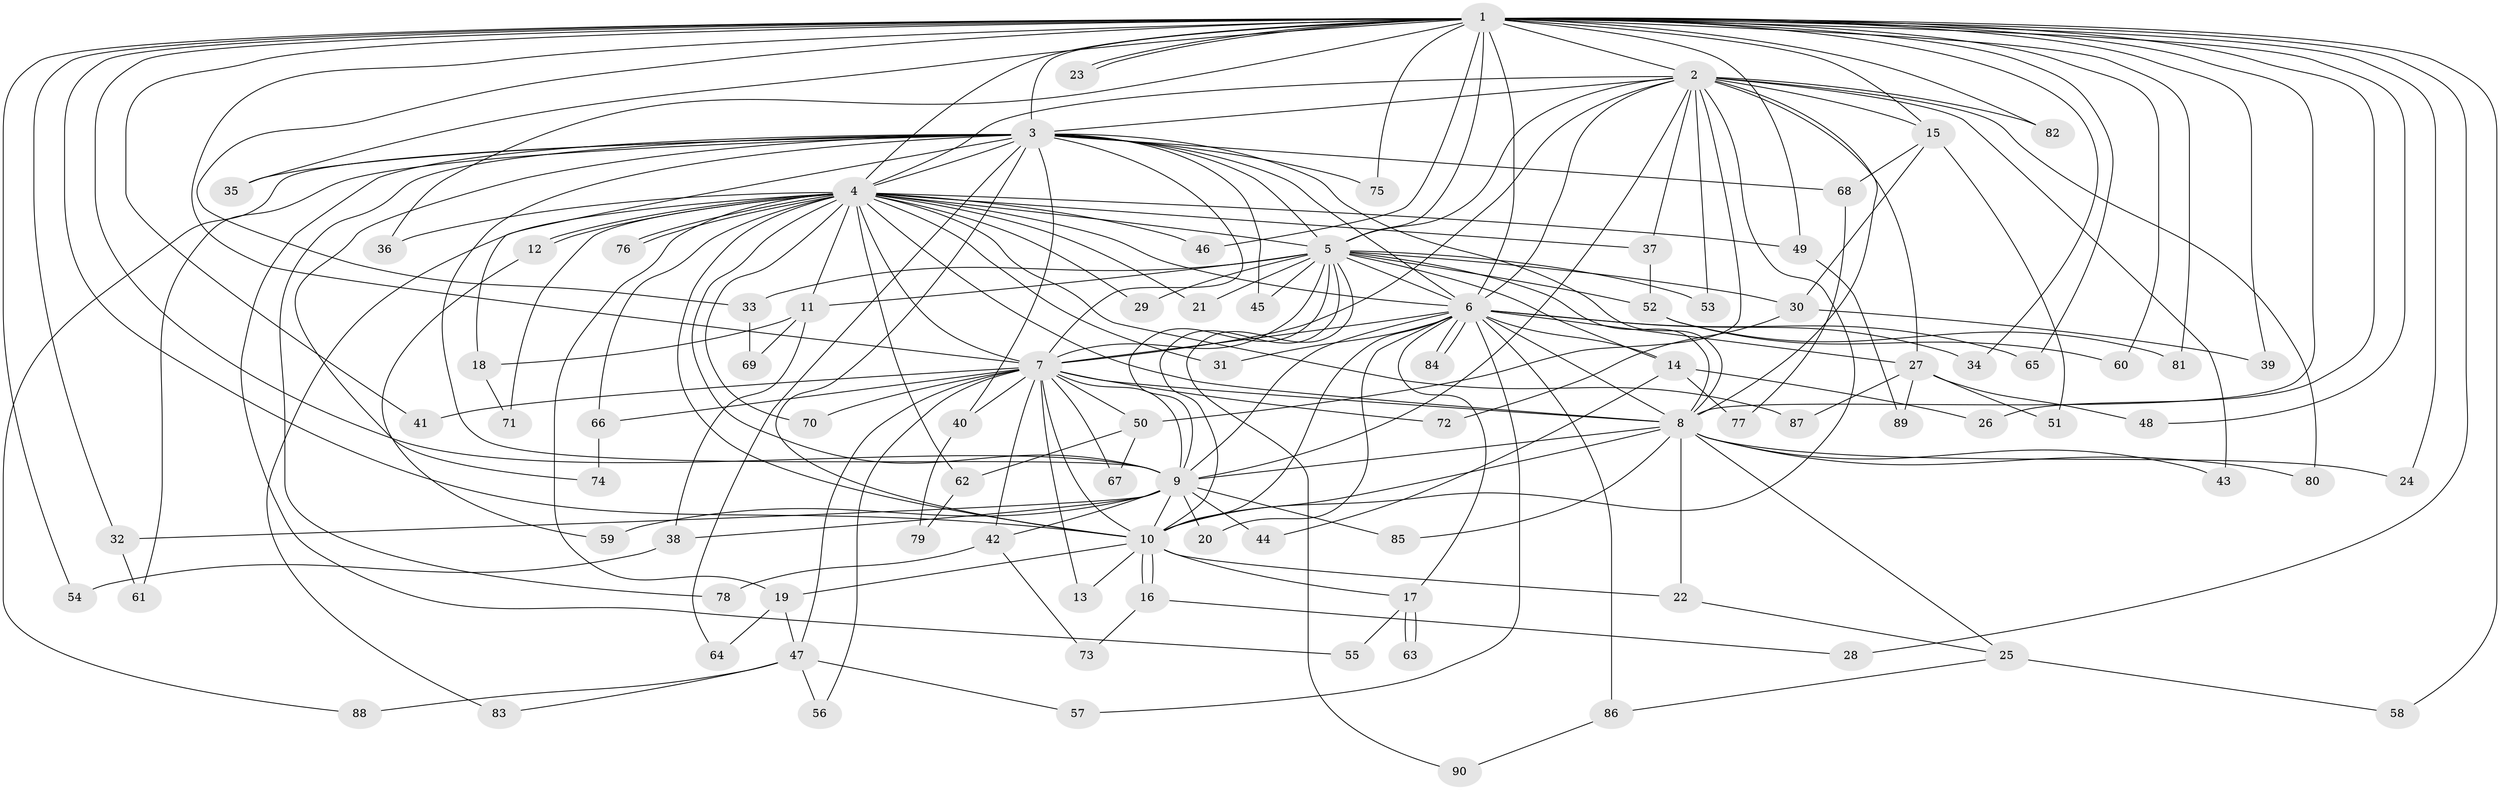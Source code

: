 // coarse degree distribution, {2: 0.10714285714285714, 15: 0.07142857142857142, 5: 0.14285714285714285, 3: 0.17857142857142858, 13: 0.07142857142857142, 4: 0.14285714285714285, 12: 0.07142857142857142, 1: 0.10714285714285714, 6: 0.03571428571428571, 17: 0.03571428571428571, 11: 0.03571428571428571}
// Generated by graph-tools (version 1.1) at 2025/36/03/04/25 23:36:36]
// undirected, 90 vertices, 205 edges
graph export_dot {
  node [color=gray90,style=filled];
  1;
  2;
  3;
  4;
  5;
  6;
  7;
  8;
  9;
  10;
  11;
  12;
  13;
  14;
  15;
  16;
  17;
  18;
  19;
  20;
  21;
  22;
  23;
  24;
  25;
  26;
  27;
  28;
  29;
  30;
  31;
  32;
  33;
  34;
  35;
  36;
  37;
  38;
  39;
  40;
  41;
  42;
  43;
  44;
  45;
  46;
  47;
  48;
  49;
  50;
  51;
  52;
  53;
  54;
  55;
  56;
  57;
  58;
  59;
  60;
  61;
  62;
  63;
  64;
  65;
  66;
  67;
  68;
  69;
  70;
  71;
  72;
  73;
  74;
  75;
  76;
  77;
  78;
  79;
  80;
  81;
  82;
  83;
  84;
  85;
  86;
  87;
  88;
  89;
  90;
  1 -- 2;
  1 -- 3;
  1 -- 4;
  1 -- 5;
  1 -- 6;
  1 -- 7;
  1 -- 8;
  1 -- 9;
  1 -- 10;
  1 -- 15;
  1 -- 23;
  1 -- 23;
  1 -- 24;
  1 -- 26;
  1 -- 28;
  1 -- 32;
  1 -- 33;
  1 -- 34;
  1 -- 35;
  1 -- 36;
  1 -- 39;
  1 -- 41;
  1 -- 46;
  1 -- 48;
  1 -- 49;
  1 -- 54;
  1 -- 58;
  1 -- 60;
  1 -- 65;
  1 -- 75;
  1 -- 81;
  1 -- 82;
  2 -- 3;
  2 -- 4;
  2 -- 5;
  2 -- 6;
  2 -- 7;
  2 -- 8;
  2 -- 9;
  2 -- 10;
  2 -- 15;
  2 -- 27;
  2 -- 37;
  2 -- 43;
  2 -- 50;
  2 -- 53;
  2 -- 80;
  2 -- 82;
  3 -- 4;
  3 -- 5;
  3 -- 6;
  3 -- 7;
  3 -- 8;
  3 -- 9;
  3 -- 10;
  3 -- 18;
  3 -- 35;
  3 -- 40;
  3 -- 45;
  3 -- 55;
  3 -- 61;
  3 -- 64;
  3 -- 68;
  3 -- 74;
  3 -- 75;
  3 -- 78;
  3 -- 88;
  4 -- 5;
  4 -- 6;
  4 -- 7;
  4 -- 8;
  4 -- 9;
  4 -- 10;
  4 -- 11;
  4 -- 12;
  4 -- 12;
  4 -- 19;
  4 -- 21;
  4 -- 29;
  4 -- 31;
  4 -- 36;
  4 -- 37;
  4 -- 46;
  4 -- 49;
  4 -- 62;
  4 -- 66;
  4 -- 70;
  4 -- 71;
  4 -- 76;
  4 -- 76;
  4 -- 83;
  4 -- 87;
  5 -- 6;
  5 -- 7;
  5 -- 8;
  5 -- 9;
  5 -- 10;
  5 -- 11;
  5 -- 14;
  5 -- 21;
  5 -- 29;
  5 -- 30;
  5 -- 33;
  5 -- 45;
  5 -- 52;
  5 -- 53;
  5 -- 90;
  6 -- 7;
  6 -- 8;
  6 -- 9;
  6 -- 10;
  6 -- 14;
  6 -- 17;
  6 -- 20;
  6 -- 27;
  6 -- 31;
  6 -- 34;
  6 -- 57;
  6 -- 65;
  6 -- 84;
  6 -- 84;
  6 -- 86;
  7 -- 8;
  7 -- 9;
  7 -- 10;
  7 -- 13;
  7 -- 40;
  7 -- 41;
  7 -- 42;
  7 -- 47;
  7 -- 50;
  7 -- 56;
  7 -- 66;
  7 -- 67;
  7 -- 70;
  7 -- 72;
  8 -- 9;
  8 -- 10;
  8 -- 22;
  8 -- 24;
  8 -- 25;
  8 -- 43;
  8 -- 80;
  8 -- 85;
  9 -- 10;
  9 -- 20;
  9 -- 32;
  9 -- 38;
  9 -- 42;
  9 -- 44;
  9 -- 59;
  9 -- 85;
  10 -- 13;
  10 -- 16;
  10 -- 16;
  10 -- 17;
  10 -- 19;
  10 -- 22;
  11 -- 18;
  11 -- 38;
  11 -- 69;
  12 -- 59;
  14 -- 26;
  14 -- 44;
  14 -- 77;
  15 -- 30;
  15 -- 51;
  15 -- 68;
  16 -- 28;
  16 -- 73;
  17 -- 55;
  17 -- 63;
  17 -- 63;
  18 -- 71;
  19 -- 47;
  19 -- 64;
  22 -- 25;
  25 -- 58;
  25 -- 86;
  27 -- 48;
  27 -- 51;
  27 -- 87;
  27 -- 89;
  30 -- 39;
  30 -- 72;
  32 -- 61;
  33 -- 69;
  37 -- 52;
  38 -- 54;
  40 -- 79;
  42 -- 73;
  42 -- 78;
  47 -- 56;
  47 -- 57;
  47 -- 83;
  47 -- 88;
  49 -- 89;
  50 -- 62;
  50 -- 67;
  52 -- 60;
  52 -- 81;
  62 -- 79;
  66 -- 74;
  68 -- 77;
  86 -- 90;
}
